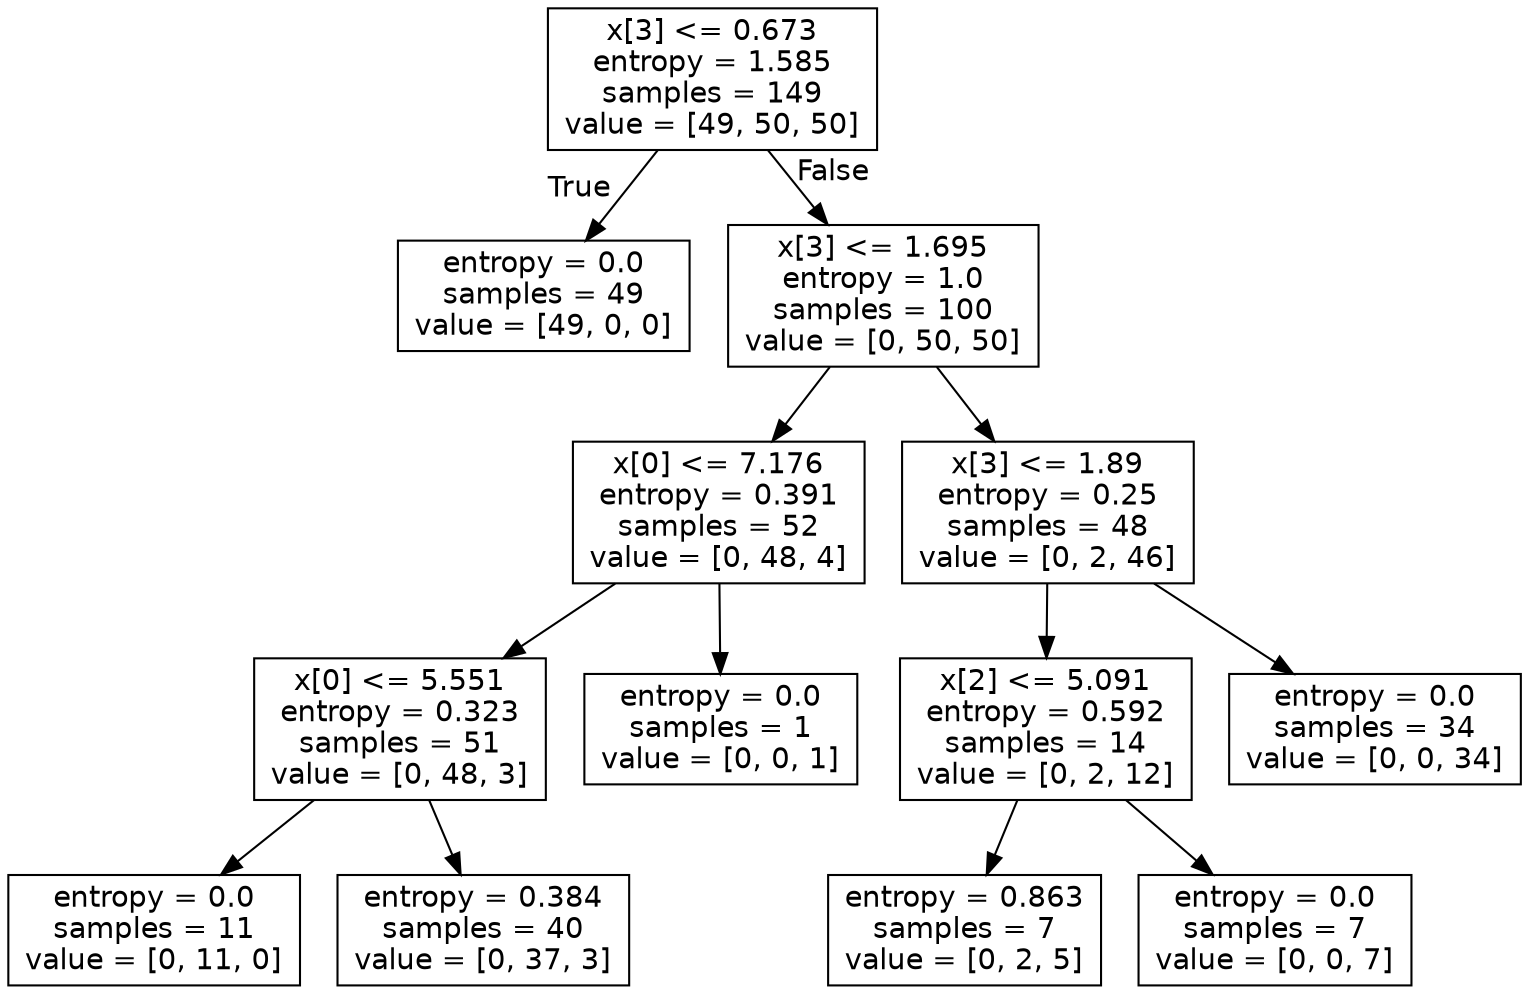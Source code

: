 digraph Tree {
node [shape=box, fontname="helvetica"] ;
edge [fontname="helvetica"] ;
0 [label="x[3] <= 0.673\nentropy = 1.585\nsamples = 149\nvalue = [49, 50, 50]"] ;
1 [label="entropy = 0.0\nsamples = 49\nvalue = [49, 0, 0]"] ;
0 -> 1 [labeldistance=2.5, labelangle=45, headlabel="True"] ;
2 [label="x[3] <= 1.695\nentropy = 1.0\nsamples = 100\nvalue = [0, 50, 50]"] ;
0 -> 2 [labeldistance=2.5, labelangle=-45, headlabel="False"] ;
3 [label="x[0] <= 7.176\nentropy = 0.391\nsamples = 52\nvalue = [0, 48, 4]"] ;
2 -> 3 ;
4 [label="x[0] <= 5.551\nentropy = 0.323\nsamples = 51\nvalue = [0, 48, 3]"] ;
3 -> 4 ;
5 [label="entropy = 0.0\nsamples = 11\nvalue = [0, 11, 0]"] ;
4 -> 5 ;
6 [label="entropy = 0.384\nsamples = 40\nvalue = [0, 37, 3]"] ;
4 -> 6 ;
7 [label="entropy = 0.0\nsamples = 1\nvalue = [0, 0, 1]"] ;
3 -> 7 ;
8 [label="x[3] <= 1.89\nentropy = 0.25\nsamples = 48\nvalue = [0, 2, 46]"] ;
2 -> 8 ;
9 [label="x[2] <= 5.091\nentropy = 0.592\nsamples = 14\nvalue = [0, 2, 12]"] ;
8 -> 9 ;
10 [label="entropy = 0.863\nsamples = 7\nvalue = [0, 2, 5]"] ;
9 -> 10 ;
11 [label="entropy = 0.0\nsamples = 7\nvalue = [0, 0, 7]"] ;
9 -> 11 ;
12 [label="entropy = 0.0\nsamples = 34\nvalue = [0, 0, 34]"] ;
8 -> 12 ;
}
